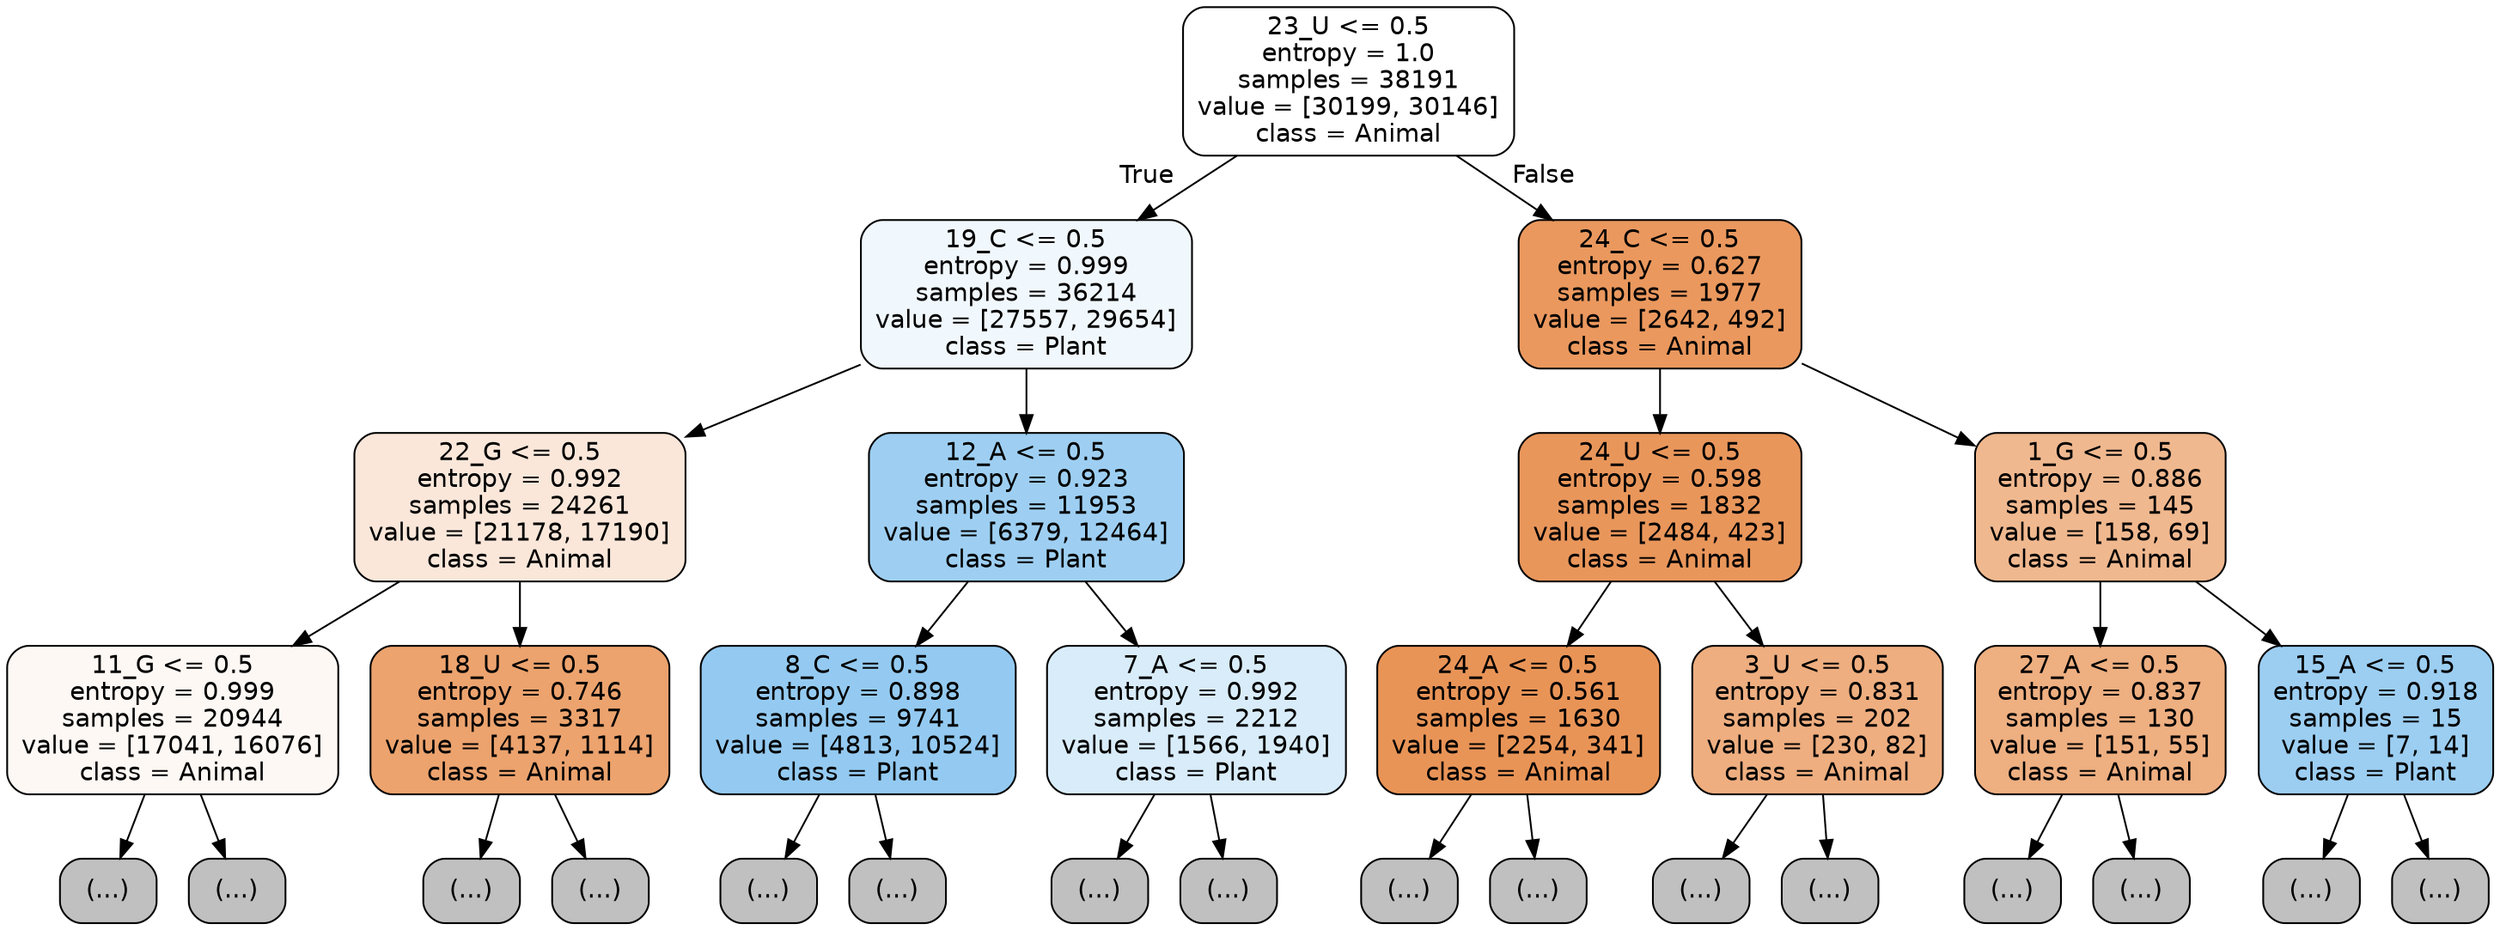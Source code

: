 digraph Tree {
node [shape=box, style="filled, rounded", color="black", fontname="helvetica"] ;
edge [fontname="helvetica"] ;
0 [label="23_U <= 0.5\nentropy = 1.0\nsamples = 38191\nvalue = [30199, 30146]\nclass = Animal", fillcolor="#ffffff"] ;
1 [label="19_C <= 0.5\nentropy = 0.999\nsamples = 36214\nvalue = [27557, 29654]\nclass = Plant", fillcolor="#f1f8fd"] ;
0 -> 1 [labeldistance=2.5, labelangle=45, headlabel="True"] ;
2 [label="22_G <= 0.5\nentropy = 0.992\nsamples = 24261\nvalue = [21178, 17190]\nclass = Animal", fillcolor="#fae7da"] ;
1 -> 2 ;
3 [label="11_G <= 0.5\nentropy = 0.999\nsamples = 20944\nvalue = [17041, 16076]\nclass = Animal", fillcolor="#fef8f4"] ;
2 -> 3 ;
4 [label="(...)", fillcolor="#C0C0C0"] ;
3 -> 4 ;
7599 [label="(...)", fillcolor="#C0C0C0"] ;
3 -> 7599 ;
10622 [label="18_U <= 0.5\nentropy = 0.746\nsamples = 3317\nvalue = [4137, 1114]\nclass = Animal", fillcolor="#eca36e"] ;
2 -> 10622 ;
10623 [label="(...)", fillcolor="#C0C0C0"] ;
10622 -> 10623 ;
11562 [label="(...)", fillcolor="#C0C0C0"] ;
10622 -> 11562 ;
11849 [label="12_A <= 0.5\nentropy = 0.923\nsamples = 11953\nvalue = [6379, 12464]\nclass = Plant", fillcolor="#9ecff2"] ;
1 -> 11849 ;
11850 [label="8_C <= 0.5\nentropy = 0.898\nsamples = 9741\nvalue = [4813, 10524]\nclass = Plant", fillcolor="#94caf1"] ;
11849 -> 11850 ;
11851 [label="(...)", fillcolor="#C0C0C0"] ;
11850 -> 11851 ;
14214 [label="(...)", fillcolor="#C0C0C0"] ;
11850 -> 14214 ;
14949 [label="7_A <= 0.5\nentropy = 0.992\nsamples = 2212\nvalue = [1566, 1940]\nclass = Plant", fillcolor="#d9ecfa"] ;
11849 -> 14949 ;
14950 [label="(...)", fillcolor="#C0C0C0"] ;
14949 -> 14950 ;
15595 [label="(...)", fillcolor="#C0C0C0"] ;
14949 -> 15595 ;
15848 [label="24_C <= 0.5\nentropy = 0.627\nsamples = 1977\nvalue = [2642, 492]\nclass = Animal", fillcolor="#ea985e"] ;
0 -> 15848 [labeldistance=2.5, labelangle=-45, headlabel="False"] ;
15849 [label="24_U <= 0.5\nentropy = 0.598\nsamples = 1832\nvalue = [2484, 423]\nclass = Animal", fillcolor="#e9965b"] ;
15848 -> 15849 ;
15850 [label="24_A <= 0.5\nentropy = 0.561\nsamples = 1630\nvalue = [2254, 341]\nclass = Animal", fillcolor="#e99457"] ;
15849 -> 15850 ;
15851 [label="(...)", fillcolor="#C0C0C0"] ;
15850 -> 15851 ;
16306 [label="(...)", fillcolor="#C0C0C0"] ;
15850 -> 16306 ;
16377 [label="3_U <= 0.5\nentropy = 0.831\nsamples = 202\nvalue = [230, 82]\nclass = Animal", fillcolor="#eeae80"] ;
15849 -> 16377 ;
16378 [label="(...)", fillcolor="#C0C0C0"] ;
16377 -> 16378 ;
16447 [label="(...)", fillcolor="#C0C0C0"] ;
16377 -> 16447 ;
16468 [label="1_G <= 0.5\nentropy = 0.886\nsamples = 145\nvalue = [158, 69]\nclass = Animal", fillcolor="#f0b88f"] ;
15848 -> 16468 ;
16469 [label="27_A <= 0.5\nentropy = 0.837\nsamples = 130\nvalue = [151, 55]\nclass = Animal", fillcolor="#eeaf81"] ;
16468 -> 16469 ;
16470 [label="(...)", fillcolor="#C0C0C0"] ;
16469 -> 16470 ;
16531 [label="(...)", fillcolor="#C0C0C0"] ;
16469 -> 16531 ;
16532 [label="15_A <= 0.5\nentropy = 0.918\nsamples = 15\nvalue = [7, 14]\nclass = Plant", fillcolor="#9ccef2"] ;
16468 -> 16532 ;
16533 [label="(...)", fillcolor="#C0C0C0"] ;
16532 -> 16533 ;
16544 [label="(...)", fillcolor="#C0C0C0"] ;
16532 -> 16544 ;
}